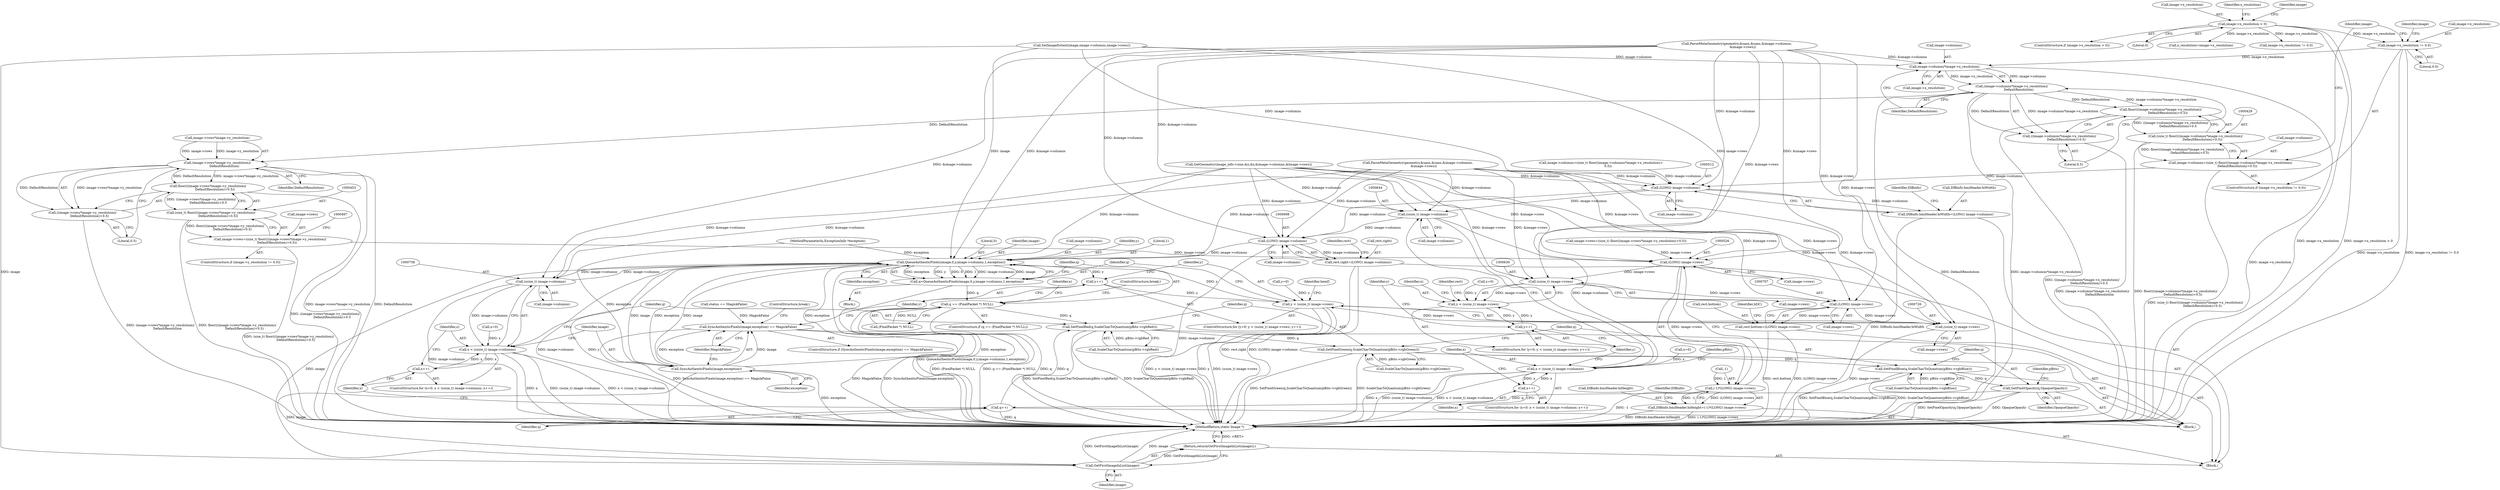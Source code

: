 digraph "0_ImageMagick_f6e9d0d9955e85bdd7540b251cd50d598dacc5e6_15@pointer" {
"1000419" [label="(Call,image->x_resolution != 0.0)"];
"1000187" [label="(Call,image->x_resolution > 0)"];
"1000433" [label="(Call,image->columns*image->x_resolution)"];
"1000432" [label="(Call,(image->columns*image->x_resolution)/\n              DefaultResolution)"];
"1000430" [label="(Call,floor(((image->columns*image->x_resolution)/\n              DefaultResolution)+0.5))"];
"1000428" [label="(Call,(size_t) floor(((image->columns*image->x_resolution)/\n              DefaultResolution)+0.5))"];
"1000424" [label="(Call,image->columns=(size_t) floor(((image->columns*image->x_resolution)/\n              DefaultResolution)+0.5))"];
"1000511" [label="(Call,(LONG) image->columns)"];
"1000505" [label="(Call,DIBinfo.bmiHeader.biWidth=(LONG) image->columns)"];
"1000643" [label="(Call,(ssize_t) image->columns)"];
"1000641" [label="(Call,x < (ssize_t) image->columns)"];
"1000648" [label="(Call,x++)"];
"1000697" [label="(Call,(LONG) image->columns)"];
"1000693" [label="(Call,rect.right=(LONG) image->columns)"];
"1000735" [label="(Call,QueueAuthenticPixels(image,0,y,image->columns,1,exception))"];
"1000730" [label="(Call,y++)"];
"1000723" [label="(Call,y < (ssize_t) image->rows)"];
"1000733" [label="(Call,q=QueueAuthenticPixels(image,0,y,image->columns,1,exception))"];
"1000745" [label="(Call,q == (PixelPacket *) NULL)"];
"1000765" [label="(Call,SetPixelRed(q,ScaleCharToQuantum(pBits->rgbRed)))"];
"1000771" [label="(Call,SetPixelGreen(q,ScaleCharToQuantum(pBits->rgbGreen)))"];
"1000777" [label="(Call,SetPixelBlue(q,ScaleCharToQuantum(pBits->rgbBlue)))"];
"1000783" [label="(Call,SetPixelOpacity(q,OpaqueOpacity))"];
"1000788" [label="(Call,q++)"];
"1000757" [label="(Call,(ssize_t) image->columns)"];
"1000755" [label="(Call,x < (ssize_t) image->columns)"];
"1000762" [label="(Call,x++)"];
"1000792" [label="(Call,SyncAuthenticPixels(image,exception))"];
"1000791" [label="(Call,SyncAuthenticPixels(image,exception) == MagickFalse)"];
"1000807" [label="(Call,GetFirstImageInList(image))"];
"1000806" [label="(Return,return(GetFirstImageInList(image));)"];
"1000431" [label="(Call,((image->columns*image->x_resolution)/\n              DefaultResolution)+0.5)"];
"1000456" [label="(Call,(image->rows*image->y_resolution)/\n              DefaultResolution)"];
"1000454" [label="(Call,floor(((image->rows*image->y_resolution)/\n              DefaultResolution)+0.5))"];
"1000452" [label="(Call,(size_t) floor(((image->rows*image->y_resolution)/\n              DefaultResolution)+0.5))"];
"1000448" [label="(Call,image->rows=(size_t) floor(((image->rows*image->y_resolution)/\n              DefaultResolution)+0.5))"];
"1000525" [label="(Call,(LONG) image->rows)"];
"1000522" [label="(Call,(-1)*(LONG) image->rows)"];
"1000516" [label="(Call,DIBinfo.bmiHeader.biHeight=(-1)*(LONG) image->rows)"];
"1000629" [label="(Call,(ssize_t) image->rows)"];
"1000627" [label="(Call,y < (ssize_t) image->rows)"];
"1000634" [label="(Call,y++)"];
"1000706" [label="(Call,(LONG) image->rows)"];
"1000702" [label="(Call,rect.bottom=(LONG) image->rows)"];
"1000725" [label="(Call,(ssize_t) image->rows)"];
"1000455" [label="(Call,((image->rows*image->y_resolution)/\n              DefaultResolution)+0.5)"];
"1000643" [label="(Call,(ssize_t) image->columns)"];
"1000764" [label="(Block,)"];
"1000808" [label="(Identifier,image)"];
"1000750" [label="(ControlStructure,break;)"];
"1000762" [label="(Call,x++)"];
"1000809" [label="(MethodReturn,static Image *)"];
"1000763" [label="(Identifier,x)"];
"1000452" [label="(Call,(size_t) floor(((image->rows*image->y_resolution)/\n              DefaultResolution)+0.5))"];
"1000756" [label="(Identifier,x)"];
"1000629" [label="(Call,(ssize_t) image->rows)"];
"1000432" [label="(Call,(image->columns*image->x_resolution)/\n              DefaultResolution)"];
"1000723" [label="(Call,y < (ssize_t) image->rows)"];
"1000734" [label="(Identifier,q)"];
"1000442" [label="(ControlStructure,if (image->y_resolution != 0.0))"];
"1000404" [label="(Call,ParseMetaGeometry(geometry,&sans,&sans,&image->columns,\n            &image->rows))"];
"1000283" [label="(Call,SetImageExtent(image,image->columns,image->rows))"];
"1000433" [label="(Call,image->columns*image->x_resolution)"];
"1000645" [label="(Call,image->columns)"];
"1000522" [label="(Call,(-1)*(LONG) image->rows)"];
"1000767" [label="(Call,ScaleCharToQuantum(pBits->rgbRed))"];
"1000794" [label="(Identifier,exception)"];
"1000787" [label="(Identifier,pBits)"];
"1000641" [label="(Call,x < (ssize_t) image->columns)"];
"1000516" [label="(Call,DIBinfo.bmiHeader.biHeight=(-1)*(LONG) image->rows)"];
"1000188" [label="(Call,image->x_resolution)"];
"1000771" [label="(Call,SetPixelGreen(q,ScaleCharToQuantum(pBits->rgbGreen)))"];
"1000455" [label="(Call,((image->rows*image->y_resolution)/\n              DefaultResolution)+0.5)"];
"1000777" [label="(Call,SetPixelBlue(q,ScaleCharToQuantum(pBits->rgbBlue)))"];
"1000628" [label="(Identifier,y)"];
"1000730" [label="(Call,y++)"];
"1000743" [label="(Identifier,exception)"];
"1000424" [label="(Call,image->columns=(size_t) floor(((image->columns*image->x_resolution)/\n              DefaultResolution)+0.5))"];
"1000759" [label="(Call,image->columns)"];
"1000292" [label="(Call,status == MagickFalse)"];
"1000445" [label="(Identifier,image)"];
"1000465" [label="(Literal,0.5)"];
"1000505" [label="(Call,DIBinfo.bmiHeader.biWidth=(LONG) image->columns)"];
"1000773" [label="(Call,ScaleCharToQuantum(pBits->rgbGreen))"];
"1000755" [label="(Call,x < (ssize_t) image->columns)"];
"1000753" [label="(Identifier,x)"];
"1000635" [label="(Identifier,y)"];
"1000757" [label="(Call,(ssize_t) image->columns)"];
"1000712" [label="(Identifier,hDC)"];
"1000642" [label="(Identifier,x)"];
"1000649" [label="(Identifier,x)"];
"1000419" [label="(Call,image->x_resolution != 0.0)"];
"1000434" [label="(Call,image->columns)"];
"1000519" [label="(Identifier,DIBinfo)"];
"1000638" [label="(Call,x=0)"];
"1000790" [label="(ControlStructure,if (SyncAuthenticPixels(image,exception) == MagickFalse))"];
"1000703" [label="(Call,rect.bottom)"];
"1000766" [label="(Identifier,q)"];
"1000634" [label="(Call,y++)"];
"1000732" [label="(Block,)"];
"1000440" [label="(Identifier,DefaultResolution)"];
"1000737" [label="(Literal,0)"];
"1000788" [label="(Call,q++)"];
"1000358" [label="(Call,image->columns=(size_t) floor((image->columns*image->x_resolution)+\n              0.5))"];
"1000533" [label="(Identifier,DIBinfo)"];
"1000784" [label="(Identifier,q)"];
"1000430" [label="(Call,floor(((image->columns*image->x_resolution)/\n              DefaultResolution)+0.5))"];
"1000727" [label="(Call,image->rows)"];
"1000724" [label="(Identifier,y)"];
"1000708" [label="(Call,image->rows)"];
"1000793" [label="(Identifier,image)"];
"1000779" [label="(Call,ScaleCharToQuantum(pBits->rgbBlue))"];
"1000191" [label="(Literal,0)"];
"1000106" [label="(Block,)"];
"1000441" [label="(Literal,0.5)"];
"1000380" [label="(Call,image->rows=(size_t) floor((image->rows*image->y_resolution)+0.5))"];
"1000736" [label="(Identifier,image)"];
"1000739" [label="(Call,image->columns)"];
"1000693" [label="(Call,rect.right=(LONG) image->columns)"];
"1000457" [label="(Call,image->rows*image->y_resolution)"];
"1000456" [label="(Call,(image->rows*image->y_resolution)/\n              DefaultResolution)"];
"1000751" [label="(ControlStructure,for (x=0; x < (ssize_t) image->columns; x++))"];
"1000426" [label="(Identifier,image)"];
"1000418" [label="(ControlStructure,if (image->x_resolution != 0.0))"];
"1000745" [label="(Call,q == (PixelPacket *) NULL)"];
"1000186" [label="(ControlStructure,if (image->x_resolution > 0))"];
"1000193" [label="(Call,x_resolution=image->x_resolution)"];
"1000731" [label="(Identifier,y)"];
"1000704" [label="(Identifier,rect)"];
"1000785" [label="(Identifier,OpaqueOpacity)"];
"1000719" [label="(ControlStructure,for (y=0; y < (ssize_t) image->rows; y++))"];
"1000454" [label="(Call,floor(((image->rows*image->y_resolution)/\n              DefaultResolution)+0.5))"];
"1000523" [label="(Call,-1)"];
"1000631" [label="(Call,image->rows)"];
"1000511" [label="(Call,(LONG) image->columns)"];
"1000778" [label="(Identifier,q)"];
"1000789" [label="(Identifier,q)"];
"1000623" [label="(ControlStructure,for (y=0; y < (ssize_t) image->rows; y++))"];
"1000423" [label="(Literal,0.0)"];
"1000265" [label="(Call,GetGeometry(image_info->size,&x,&y,&image->columns,&image->rows))"];
"1000420" [label="(Call,image->x_resolution)"];
"1000431" [label="(Call,((image->columns*image->x_resolution)/\n              DefaultResolution)+0.5)"];
"1000733" [label="(Call,q=QueueAuthenticPixels(image,0,y,image->columns,1,exception))"];
"1000725" [label="(Call,(ssize_t) image->rows)"];
"1000807" [label="(Call,GetFirstImageInList(image))"];
"1000697" [label="(Call,(LONG) image->columns)"];
"1000627" [label="(Call,y < (ssize_t) image->rows)"];
"1000639" [label="(Identifier,x)"];
"1000706" [label="(Call,(LONG) image->rows)"];
"1000653" [label="(Identifier,pBits)"];
"1000637" [label="(ControlStructure,for (x=0; x < (ssize_t) image->columns; x++))"];
"1000746" [label="(Identifier,q)"];
"1000428" [label="(Call,(size_t) floor(((image->columns*image->x_resolution)/\n              DefaultResolution)+0.5))"];
"1000772" [label="(Identifier,q)"];
"1000648" [label="(Call,x++)"];
"1000798" [label="(Identifier,hemf)"];
"1000747" [label="(Call,(PixelPacket *) NULL)"];
"1000525" [label="(Call,(LONG) image->rows)"];
"1000685" [label="(Identifier,rect)"];
"1000513" [label="(Call,image->columns)"];
"1000194" [label="(Identifier,x_resolution)"];
"1000437" [label="(Call,image->x_resolution)"];
"1000448" [label="(Call,image->rows=(size_t) floor(((image->rows*image->y_resolution)/\n              DefaultResolution)+0.5))"];
"1000187" [label="(Call,image->x_resolution > 0)"];
"1000735" [label="(Call,QueueAuthenticPixels(image,0,y,image->columns,1,exception))"];
"1000464" [label="(Identifier,DefaultResolution)"];
"1000527" [label="(Call,image->rows)"];
"1000795" [label="(Identifier,MagickFalse)"];
"1000765" [label="(Call,SetPixelRed(q,ScaleCharToQuantum(pBits->rgbRed)))"];
"1000517" [label="(Call,DIBinfo.bmiHeader.biHeight)"];
"1000752" [label="(Call,x=0)"];
"1000796" [label="(ControlStructure,break;)"];
"1000209" [label="(Identifier,image)"];
"1000425" [label="(Call,image->columns)"];
"1000338" [label="(Call,ParseMetaGeometry(geometry,&sans,&sans,&image->columns,\n            &image->rows))"];
"1000738" [label="(Identifier,y)"];
"1000792" [label="(Call,SyncAuthenticPixels(image,exception))"];
"1000506" [label="(Call,DIBinfo.bmiHeader.biWidth)"];
"1000742" [label="(Literal,1)"];
"1000449" [label="(Call,image->rows)"];
"1000744" [label="(ControlStructure,if (q == (PixelPacket *) NULL))"];
"1000694" [label="(Call,rect.right)"];
"1000105" [label="(MethodParameterIn,ExceptionInfo *exception)"];
"1000791" [label="(Call,SyncAuthenticPixels(image,exception) == MagickFalse)"];
"1000353" [label="(Call,image->x_resolution != 0.0)"];
"1000783" [label="(Call,SetPixelOpacity(q,OpaqueOpacity))"];
"1000699" [label="(Call,image->columns)"];
"1000806" [label="(Return,return(GetFirstImageInList(image));)"];
"1000702" [label="(Call,rect.bottom=(LONG) image->rows)"];
"1000720" [label="(Call,y=0)"];
"1000624" [label="(Call,y=0)"];
"1000419" -> "1000418"  [label="AST: "];
"1000419" -> "1000423"  [label="CFG: "];
"1000420" -> "1000419"  [label="AST: "];
"1000423" -> "1000419"  [label="AST: "];
"1000426" -> "1000419"  [label="CFG: "];
"1000445" -> "1000419"  [label="CFG: "];
"1000419" -> "1000809"  [label="DDG: image->x_resolution"];
"1000419" -> "1000809"  [label="DDG: image->x_resolution != 0.0"];
"1000187" -> "1000419"  [label="DDG: image->x_resolution"];
"1000419" -> "1000433"  [label="DDG: image->x_resolution"];
"1000187" -> "1000186"  [label="AST: "];
"1000187" -> "1000191"  [label="CFG: "];
"1000188" -> "1000187"  [label="AST: "];
"1000191" -> "1000187"  [label="AST: "];
"1000194" -> "1000187"  [label="CFG: "];
"1000209" -> "1000187"  [label="CFG: "];
"1000187" -> "1000809"  [label="DDG: image->x_resolution"];
"1000187" -> "1000809"  [label="DDG: image->x_resolution > 0"];
"1000187" -> "1000193"  [label="DDG: image->x_resolution"];
"1000187" -> "1000353"  [label="DDG: image->x_resolution"];
"1000433" -> "1000432"  [label="AST: "];
"1000433" -> "1000437"  [label="CFG: "];
"1000434" -> "1000433"  [label="AST: "];
"1000437" -> "1000433"  [label="AST: "];
"1000440" -> "1000433"  [label="CFG: "];
"1000433" -> "1000809"  [label="DDG: image->x_resolution"];
"1000433" -> "1000432"  [label="DDG: image->columns"];
"1000433" -> "1000432"  [label="DDG: image->x_resolution"];
"1000283" -> "1000433"  [label="DDG: image->columns"];
"1000404" -> "1000433"  [label="DDG: &image->columns"];
"1000432" -> "1000431"  [label="AST: "];
"1000432" -> "1000440"  [label="CFG: "];
"1000440" -> "1000432"  [label="AST: "];
"1000441" -> "1000432"  [label="CFG: "];
"1000432" -> "1000809"  [label="DDG: DefaultResolution"];
"1000432" -> "1000809"  [label="DDG: image->columns*image->x_resolution"];
"1000432" -> "1000430"  [label="DDG: image->columns*image->x_resolution"];
"1000432" -> "1000430"  [label="DDG: DefaultResolution"];
"1000432" -> "1000431"  [label="DDG: image->columns*image->x_resolution"];
"1000432" -> "1000431"  [label="DDG: DefaultResolution"];
"1000432" -> "1000456"  [label="DDG: DefaultResolution"];
"1000430" -> "1000428"  [label="AST: "];
"1000430" -> "1000431"  [label="CFG: "];
"1000431" -> "1000430"  [label="AST: "];
"1000428" -> "1000430"  [label="CFG: "];
"1000430" -> "1000809"  [label="DDG: ((image->columns*image->x_resolution)/\n              DefaultResolution)+0.5"];
"1000430" -> "1000428"  [label="DDG: ((image->columns*image->x_resolution)/\n              DefaultResolution)+0.5"];
"1000428" -> "1000424"  [label="AST: "];
"1000429" -> "1000428"  [label="AST: "];
"1000424" -> "1000428"  [label="CFG: "];
"1000428" -> "1000809"  [label="DDG: floor(((image->columns*image->x_resolution)/\n              DefaultResolution)+0.5)"];
"1000428" -> "1000424"  [label="DDG: floor(((image->columns*image->x_resolution)/\n              DefaultResolution)+0.5)"];
"1000424" -> "1000418"  [label="AST: "];
"1000425" -> "1000424"  [label="AST: "];
"1000445" -> "1000424"  [label="CFG: "];
"1000424" -> "1000809"  [label="DDG: (size_t) floor(((image->columns*image->x_resolution)/\n              DefaultResolution)+0.5)"];
"1000424" -> "1000511"  [label="DDG: image->columns"];
"1000511" -> "1000505"  [label="AST: "];
"1000511" -> "1000513"  [label="CFG: "];
"1000512" -> "1000511"  [label="AST: "];
"1000513" -> "1000511"  [label="AST: "];
"1000505" -> "1000511"  [label="CFG: "];
"1000511" -> "1000505"  [label="DDG: image->columns"];
"1000338" -> "1000511"  [label="DDG: &image->columns"];
"1000283" -> "1000511"  [label="DDG: image->columns"];
"1000404" -> "1000511"  [label="DDG: &image->columns"];
"1000265" -> "1000511"  [label="DDG: &image->columns"];
"1000358" -> "1000511"  [label="DDG: image->columns"];
"1000511" -> "1000643"  [label="DDG: image->columns"];
"1000511" -> "1000697"  [label="DDG: image->columns"];
"1000505" -> "1000106"  [label="AST: "];
"1000506" -> "1000505"  [label="AST: "];
"1000519" -> "1000505"  [label="CFG: "];
"1000505" -> "1000809"  [label="DDG: DIBinfo.bmiHeader.biWidth"];
"1000643" -> "1000641"  [label="AST: "];
"1000643" -> "1000645"  [label="CFG: "];
"1000644" -> "1000643"  [label="AST: "];
"1000645" -> "1000643"  [label="AST: "];
"1000641" -> "1000643"  [label="CFG: "];
"1000643" -> "1000641"  [label="DDG: image->columns"];
"1000338" -> "1000643"  [label="DDG: &image->columns"];
"1000404" -> "1000643"  [label="DDG: &image->columns"];
"1000265" -> "1000643"  [label="DDG: &image->columns"];
"1000643" -> "1000697"  [label="DDG: image->columns"];
"1000641" -> "1000637"  [label="AST: "];
"1000642" -> "1000641"  [label="AST: "];
"1000653" -> "1000641"  [label="CFG: "];
"1000635" -> "1000641"  [label="CFG: "];
"1000641" -> "1000809"  [label="DDG: (ssize_t) image->columns"];
"1000641" -> "1000809"  [label="DDG: x < (ssize_t) image->columns"];
"1000641" -> "1000809"  [label="DDG: x"];
"1000638" -> "1000641"  [label="DDG: x"];
"1000648" -> "1000641"  [label="DDG: x"];
"1000641" -> "1000648"  [label="DDG: x"];
"1000648" -> "1000637"  [label="AST: "];
"1000648" -> "1000649"  [label="CFG: "];
"1000649" -> "1000648"  [label="AST: "];
"1000642" -> "1000648"  [label="CFG: "];
"1000697" -> "1000693"  [label="AST: "];
"1000697" -> "1000699"  [label="CFG: "];
"1000698" -> "1000697"  [label="AST: "];
"1000699" -> "1000697"  [label="AST: "];
"1000693" -> "1000697"  [label="CFG: "];
"1000697" -> "1000809"  [label="DDG: image->columns"];
"1000697" -> "1000693"  [label="DDG: image->columns"];
"1000338" -> "1000697"  [label="DDG: &image->columns"];
"1000404" -> "1000697"  [label="DDG: &image->columns"];
"1000265" -> "1000697"  [label="DDG: &image->columns"];
"1000697" -> "1000735"  [label="DDG: image->columns"];
"1000693" -> "1000106"  [label="AST: "];
"1000694" -> "1000693"  [label="AST: "];
"1000704" -> "1000693"  [label="CFG: "];
"1000693" -> "1000809"  [label="DDG: (LONG) image->columns"];
"1000693" -> "1000809"  [label="DDG: rect.right"];
"1000735" -> "1000733"  [label="AST: "];
"1000735" -> "1000743"  [label="CFG: "];
"1000736" -> "1000735"  [label="AST: "];
"1000737" -> "1000735"  [label="AST: "];
"1000738" -> "1000735"  [label="AST: "];
"1000739" -> "1000735"  [label="AST: "];
"1000742" -> "1000735"  [label="AST: "];
"1000743" -> "1000735"  [label="AST: "];
"1000733" -> "1000735"  [label="CFG: "];
"1000735" -> "1000809"  [label="DDG: image->columns"];
"1000735" -> "1000809"  [label="DDG: y"];
"1000735" -> "1000809"  [label="DDG: exception"];
"1000735" -> "1000730"  [label="DDG: y"];
"1000735" -> "1000733"  [label="DDG: exception"];
"1000735" -> "1000733"  [label="DDG: y"];
"1000735" -> "1000733"  [label="DDG: 0"];
"1000735" -> "1000733"  [label="DDG: 1"];
"1000735" -> "1000733"  [label="DDG: image->columns"];
"1000735" -> "1000733"  [label="DDG: image"];
"1000283" -> "1000735"  [label="DDG: image"];
"1000792" -> "1000735"  [label="DDG: image"];
"1000792" -> "1000735"  [label="DDG: exception"];
"1000723" -> "1000735"  [label="DDG: y"];
"1000338" -> "1000735"  [label="DDG: &image->columns"];
"1000757" -> "1000735"  [label="DDG: image->columns"];
"1000404" -> "1000735"  [label="DDG: &image->columns"];
"1000265" -> "1000735"  [label="DDG: &image->columns"];
"1000105" -> "1000735"  [label="DDG: exception"];
"1000735" -> "1000757"  [label="DDG: image->columns"];
"1000735" -> "1000792"  [label="DDG: image"];
"1000735" -> "1000792"  [label="DDG: exception"];
"1000735" -> "1000807"  [label="DDG: image"];
"1000730" -> "1000719"  [label="AST: "];
"1000730" -> "1000731"  [label="CFG: "];
"1000731" -> "1000730"  [label="AST: "];
"1000724" -> "1000730"  [label="CFG: "];
"1000730" -> "1000723"  [label="DDG: y"];
"1000723" -> "1000719"  [label="AST: "];
"1000723" -> "1000725"  [label="CFG: "];
"1000724" -> "1000723"  [label="AST: "];
"1000725" -> "1000723"  [label="AST: "];
"1000734" -> "1000723"  [label="CFG: "];
"1000798" -> "1000723"  [label="CFG: "];
"1000723" -> "1000809"  [label="DDG: y"];
"1000723" -> "1000809"  [label="DDG: (ssize_t) image->rows"];
"1000723" -> "1000809"  [label="DDG: y < (ssize_t) image->rows"];
"1000720" -> "1000723"  [label="DDG: y"];
"1000725" -> "1000723"  [label="DDG: image->rows"];
"1000733" -> "1000732"  [label="AST: "];
"1000734" -> "1000733"  [label="AST: "];
"1000746" -> "1000733"  [label="CFG: "];
"1000733" -> "1000809"  [label="DDG: QueueAuthenticPixels(image,0,y,image->columns,1,exception)"];
"1000733" -> "1000745"  [label="DDG: q"];
"1000745" -> "1000744"  [label="AST: "];
"1000745" -> "1000747"  [label="CFG: "];
"1000746" -> "1000745"  [label="AST: "];
"1000747" -> "1000745"  [label="AST: "];
"1000750" -> "1000745"  [label="CFG: "];
"1000753" -> "1000745"  [label="CFG: "];
"1000745" -> "1000809"  [label="DDG: (PixelPacket *) NULL"];
"1000745" -> "1000809"  [label="DDG: q == (PixelPacket *) NULL"];
"1000745" -> "1000809"  [label="DDG: q"];
"1000747" -> "1000745"  [label="DDG: NULL"];
"1000745" -> "1000765"  [label="DDG: q"];
"1000765" -> "1000764"  [label="AST: "];
"1000765" -> "1000767"  [label="CFG: "];
"1000766" -> "1000765"  [label="AST: "];
"1000767" -> "1000765"  [label="AST: "];
"1000772" -> "1000765"  [label="CFG: "];
"1000765" -> "1000809"  [label="DDG: ScaleCharToQuantum(pBits->rgbRed)"];
"1000765" -> "1000809"  [label="DDG: SetPixelRed(q,ScaleCharToQuantum(pBits->rgbRed))"];
"1000788" -> "1000765"  [label="DDG: q"];
"1000767" -> "1000765"  [label="DDG: pBits->rgbRed"];
"1000765" -> "1000771"  [label="DDG: q"];
"1000771" -> "1000764"  [label="AST: "];
"1000771" -> "1000773"  [label="CFG: "];
"1000772" -> "1000771"  [label="AST: "];
"1000773" -> "1000771"  [label="AST: "];
"1000778" -> "1000771"  [label="CFG: "];
"1000771" -> "1000809"  [label="DDG: ScaleCharToQuantum(pBits->rgbGreen)"];
"1000771" -> "1000809"  [label="DDG: SetPixelGreen(q,ScaleCharToQuantum(pBits->rgbGreen))"];
"1000773" -> "1000771"  [label="DDG: pBits->rgbGreen"];
"1000771" -> "1000777"  [label="DDG: q"];
"1000777" -> "1000764"  [label="AST: "];
"1000777" -> "1000779"  [label="CFG: "];
"1000778" -> "1000777"  [label="AST: "];
"1000779" -> "1000777"  [label="AST: "];
"1000784" -> "1000777"  [label="CFG: "];
"1000777" -> "1000809"  [label="DDG: SetPixelBlue(q,ScaleCharToQuantum(pBits->rgbBlue))"];
"1000777" -> "1000809"  [label="DDG: ScaleCharToQuantum(pBits->rgbBlue)"];
"1000779" -> "1000777"  [label="DDG: pBits->rgbBlue"];
"1000777" -> "1000783"  [label="DDG: q"];
"1000783" -> "1000764"  [label="AST: "];
"1000783" -> "1000785"  [label="CFG: "];
"1000784" -> "1000783"  [label="AST: "];
"1000785" -> "1000783"  [label="AST: "];
"1000787" -> "1000783"  [label="CFG: "];
"1000783" -> "1000809"  [label="DDG: OpaqueOpacity"];
"1000783" -> "1000809"  [label="DDG: SetPixelOpacity(q,OpaqueOpacity)"];
"1000783" -> "1000788"  [label="DDG: q"];
"1000788" -> "1000764"  [label="AST: "];
"1000788" -> "1000789"  [label="CFG: "];
"1000789" -> "1000788"  [label="AST: "];
"1000763" -> "1000788"  [label="CFG: "];
"1000788" -> "1000809"  [label="DDG: q"];
"1000757" -> "1000755"  [label="AST: "];
"1000757" -> "1000759"  [label="CFG: "];
"1000758" -> "1000757"  [label="AST: "];
"1000759" -> "1000757"  [label="AST: "];
"1000755" -> "1000757"  [label="CFG: "];
"1000757" -> "1000809"  [label="DDG: image->columns"];
"1000757" -> "1000755"  [label="DDG: image->columns"];
"1000338" -> "1000757"  [label="DDG: &image->columns"];
"1000404" -> "1000757"  [label="DDG: &image->columns"];
"1000265" -> "1000757"  [label="DDG: &image->columns"];
"1000755" -> "1000751"  [label="AST: "];
"1000756" -> "1000755"  [label="AST: "];
"1000766" -> "1000755"  [label="CFG: "];
"1000793" -> "1000755"  [label="CFG: "];
"1000755" -> "1000809"  [label="DDG: (ssize_t) image->columns"];
"1000755" -> "1000809"  [label="DDG: x < (ssize_t) image->columns"];
"1000755" -> "1000809"  [label="DDG: x"];
"1000752" -> "1000755"  [label="DDG: x"];
"1000762" -> "1000755"  [label="DDG: x"];
"1000755" -> "1000762"  [label="DDG: x"];
"1000762" -> "1000751"  [label="AST: "];
"1000762" -> "1000763"  [label="CFG: "];
"1000763" -> "1000762"  [label="AST: "];
"1000756" -> "1000762"  [label="CFG: "];
"1000792" -> "1000791"  [label="AST: "];
"1000792" -> "1000794"  [label="CFG: "];
"1000793" -> "1000792"  [label="AST: "];
"1000794" -> "1000792"  [label="AST: "];
"1000795" -> "1000792"  [label="CFG: "];
"1000792" -> "1000809"  [label="DDG: exception"];
"1000792" -> "1000791"  [label="DDG: image"];
"1000792" -> "1000791"  [label="DDG: exception"];
"1000105" -> "1000792"  [label="DDG: exception"];
"1000792" -> "1000807"  [label="DDG: image"];
"1000791" -> "1000790"  [label="AST: "];
"1000791" -> "1000795"  [label="CFG: "];
"1000795" -> "1000791"  [label="AST: "];
"1000796" -> "1000791"  [label="CFG: "];
"1000731" -> "1000791"  [label="CFG: "];
"1000791" -> "1000809"  [label="DDG: SyncAuthenticPixels(image,exception)"];
"1000791" -> "1000809"  [label="DDG: SyncAuthenticPixels(image,exception) == MagickFalse"];
"1000791" -> "1000809"  [label="DDG: MagickFalse"];
"1000292" -> "1000791"  [label="DDG: MagickFalse"];
"1000807" -> "1000806"  [label="AST: "];
"1000807" -> "1000808"  [label="CFG: "];
"1000808" -> "1000807"  [label="AST: "];
"1000806" -> "1000807"  [label="CFG: "];
"1000807" -> "1000809"  [label="DDG: GetFirstImageInList(image)"];
"1000807" -> "1000809"  [label="DDG: image"];
"1000807" -> "1000806"  [label="DDG: GetFirstImageInList(image)"];
"1000283" -> "1000807"  [label="DDG: image"];
"1000806" -> "1000106"  [label="AST: "];
"1000809" -> "1000806"  [label="CFG: "];
"1000806" -> "1000809"  [label="DDG: <RET>"];
"1000431" -> "1000441"  [label="CFG: "];
"1000441" -> "1000431"  [label="AST: "];
"1000431" -> "1000809"  [label="DDG: (image->columns*image->x_resolution)/\n              DefaultResolution"];
"1000456" -> "1000455"  [label="AST: "];
"1000456" -> "1000464"  [label="CFG: "];
"1000457" -> "1000456"  [label="AST: "];
"1000464" -> "1000456"  [label="AST: "];
"1000465" -> "1000456"  [label="CFG: "];
"1000456" -> "1000809"  [label="DDG: image->rows*image->y_resolution"];
"1000456" -> "1000809"  [label="DDG: DefaultResolution"];
"1000456" -> "1000454"  [label="DDG: image->rows*image->y_resolution"];
"1000456" -> "1000454"  [label="DDG: DefaultResolution"];
"1000456" -> "1000455"  [label="DDG: image->rows*image->y_resolution"];
"1000456" -> "1000455"  [label="DDG: DefaultResolution"];
"1000457" -> "1000456"  [label="DDG: image->rows"];
"1000457" -> "1000456"  [label="DDG: image->y_resolution"];
"1000454" -> "1000452"  [label="AST: "];
"1000454" -> "1000455"  [label="CFG: "];
"1000455" -> "1000454"  [label="AST: "];
"1000452" -> "1000454"  [label="CFG: "];
"1000454" -> "1000809"  [label="DDG: ((image->rows*image->y_resolution)/\n              DefaultResolution)+0.5"];
"1000454" -> "1000452"  [label="DDG: ((image->rows*image->y_resolution)/\n              DefaultResolution)+0.5"];
"1000452" -> "1000448"  [label="AST: "];
"1000453" -> "1000452"  [label="AST: "];
"1000448" -> "1000452"  [label="CFG: "];
"1000452" -> "1000809"  [label="DDG: floor(((image->rows*image->y_resolution)/\n              DefaultResolution)+0.5)"];
"1000452" -> "1000448"  [label="DDG: floor(((image->rows*image->y_resolution)/\n              DefaultResolution)+0.5)"];
"1000448" -> "1000442"  [label="AST: "];
"1000449" -> "1000448"  [label="AST: "];
"1000467" -> "1000448"  [label="CFG: "];
"1000448" -> "1000809"  [label="DDG: (size_t) floor(((image->rows*image->y_resolution)/\n              DefaultResolution)+0.5)"];
"1000448" -> "1000525"  [label="DDG: image->rows"];
"1000525" -> "1000522"  [label="AST: "];
"1000525" -> "1000527"  [label="CFG: "];
"1000526" -> "1000525"  [label="AST: "];
"1000527" -> "1000525"  [label="AST: "];
"1000522" -> "1000525"  [label="CFG: "];
"1000525" -> "1000522"  [label="DDG: image->rows"];
"1000380" -> "1000525"  [label="DDG: image->rows"];
"1000404" -> "1000525"  [label="DDG: &image->rows"];
"1000338" -> "1000525"  [label="DDG: &image->rows"];
"1000265" -> "1000525"  [label="DDG: &image->rows"];
"1000283" -> "1000525"  [label="DDG: image->rows"];
"1000525" -> "1000629"  [label="DDG: image->rows"];
"1000522" -> "1000516"  [label="AST: "];
"1000523" -> "1000522"  [label="AST: "];
"1000516" -> "1000522"  [label="CFG: "];
"1000522" -> "1000809"  [label="DDG: -1"];
"1000522" -> "1000516"  [label="DDG: -1"];
"1000522" -> "1000516"  [label="DDG: (LONG) image->rows"];
"1000523" -> "1000522"  [label="DDG: 1"];
"1000516" -> "1000106"  [label="AST: "];
"1000517" -> "1000516"  [label="AST: "];
"1000533" -> "1000516"  [label="CFG: "];
"1000516" -> "1000809"  [label="DDG: (-1)*(LONG) image->rows"];
"1000516" -> "1000809"  [label="DDG: DIBinfo.bmiHeader.biHeight"];
"1000629" -> "1000627"  [label="AST: "];
"1000629" -> "1000631"  [label="CFG: "];
"1000630" -> "1000629"  [label="AST: "];
"1000631" -> "1000629"  [label="AST: "];
"1000627" -> "1000629"  [label="CFG: "];
"1000629" -> "1000627"  [label="DDG: image->rows"];
"1000265" -> "1000629"  [label="DDG: &image->rows"];
"1000404" -> "1000629"  [label="DDG: &image->rows"];
"1000338" -> "1000629"  [label="DDG: &image->rows"];
"1000629" -> "1000706"  [label="DDG: image->rows"];
"1000627" -> "1000623"  [label="AST: "];
"1000628" -> "1000627"  [label="AST: "];
"1000639" -> "1000627"  [label="CFG: "];
"1000685" -> "1000627"  [label="CFG: "];
"1000634" -> "1000627"  [label="DDG: y"];
"1000624" -> "1000627"  [label="DDG: y"];
"1000627" -> "1000634"  [label="DDG: y"];
"1000634" -> "1000623"  [label="AST: "];
"1000634" -> "1000635"  [label="CFG: "];
"1000635" -> "1000634"  [label="AST: "];
"1000628" -> "1000634"  [label="CFG: "];
"1000706" -> "1000702"  [label="AST: "];
"1000706" -> "1000708"  [label="CFG: "];
"1000707" -> "1000706"  [label="AST: "];
"1000708" -> "1000706"  [label="AST: "];
"1000702" -> "1000706"  [label="CFG: "];
"1000706" -> "1000702"  [label="DDG: image->rows"];
"1000265" -> "1000706"  [label="DDG: &image->rows"];
"1000404" -> "1000706"  [label="DDG: &image->rows"];
"1000338" -> "1000706"  [label="DDG: &image->rows"];
"1000706" -> "1000725"  [label="DDG: image->rows"];
"1000702" -> "1000106"  [label="AST: "];
"1000703" -> "1000702"  [label="AST: "];
"1000712" -> "1000702"  [label="CFG: "];
"1000702" -> "1000809"  [label="DDG: (LONG) image->rows"];
"1000702" -> "1000809"  [label="DDG: rect.bottom"];
"1000725" -> "1000727"  [label="CFG: "];
"1000726" -> "1000725"  [label="AST: "];
"1000727" -> "1000725"  [label="AST: "];
"1000725" -> "1000809"  [label="DDG: image->rows"];
"1000265" -> "1000725"  [label="DDG: &image->rows"];
"1000404" -> "1000725"  [label="DDG: &image->rows"];
"1000338" -> "1000725"  [label="DDG: &image->rows"];
"1000455" -> "1000465"  [label="CFG: "];
"1000465" -> "1000455"  [label="AST: "];
"1000455" -> "1000809"  [label="DDG: (image->rows*image->y_resolution)/\n              DefaultResolution"];
}
